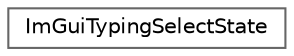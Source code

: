digraph "Gráfico de jerarquía de clases"
{
 // LATEX_PDF_SIZE
  bgcolor="transparent";
  edge [fontname=Helvetica,fontsize=10,labelfontname=Helvetica,labelfontsize=10];
  node [fontname=Helvetica,fontsize=10,shape=box,height=0.2,width=0.4];
  rankdir="LR";
  Node0 [id="Node000000",label="ImGuiTypingSelectState",height=0.2,width=0.4,color="grey40", fillcolor="white", style="filled",URL="$struct_im_gui_typing_select_state.html",tooltip=" "];
}
